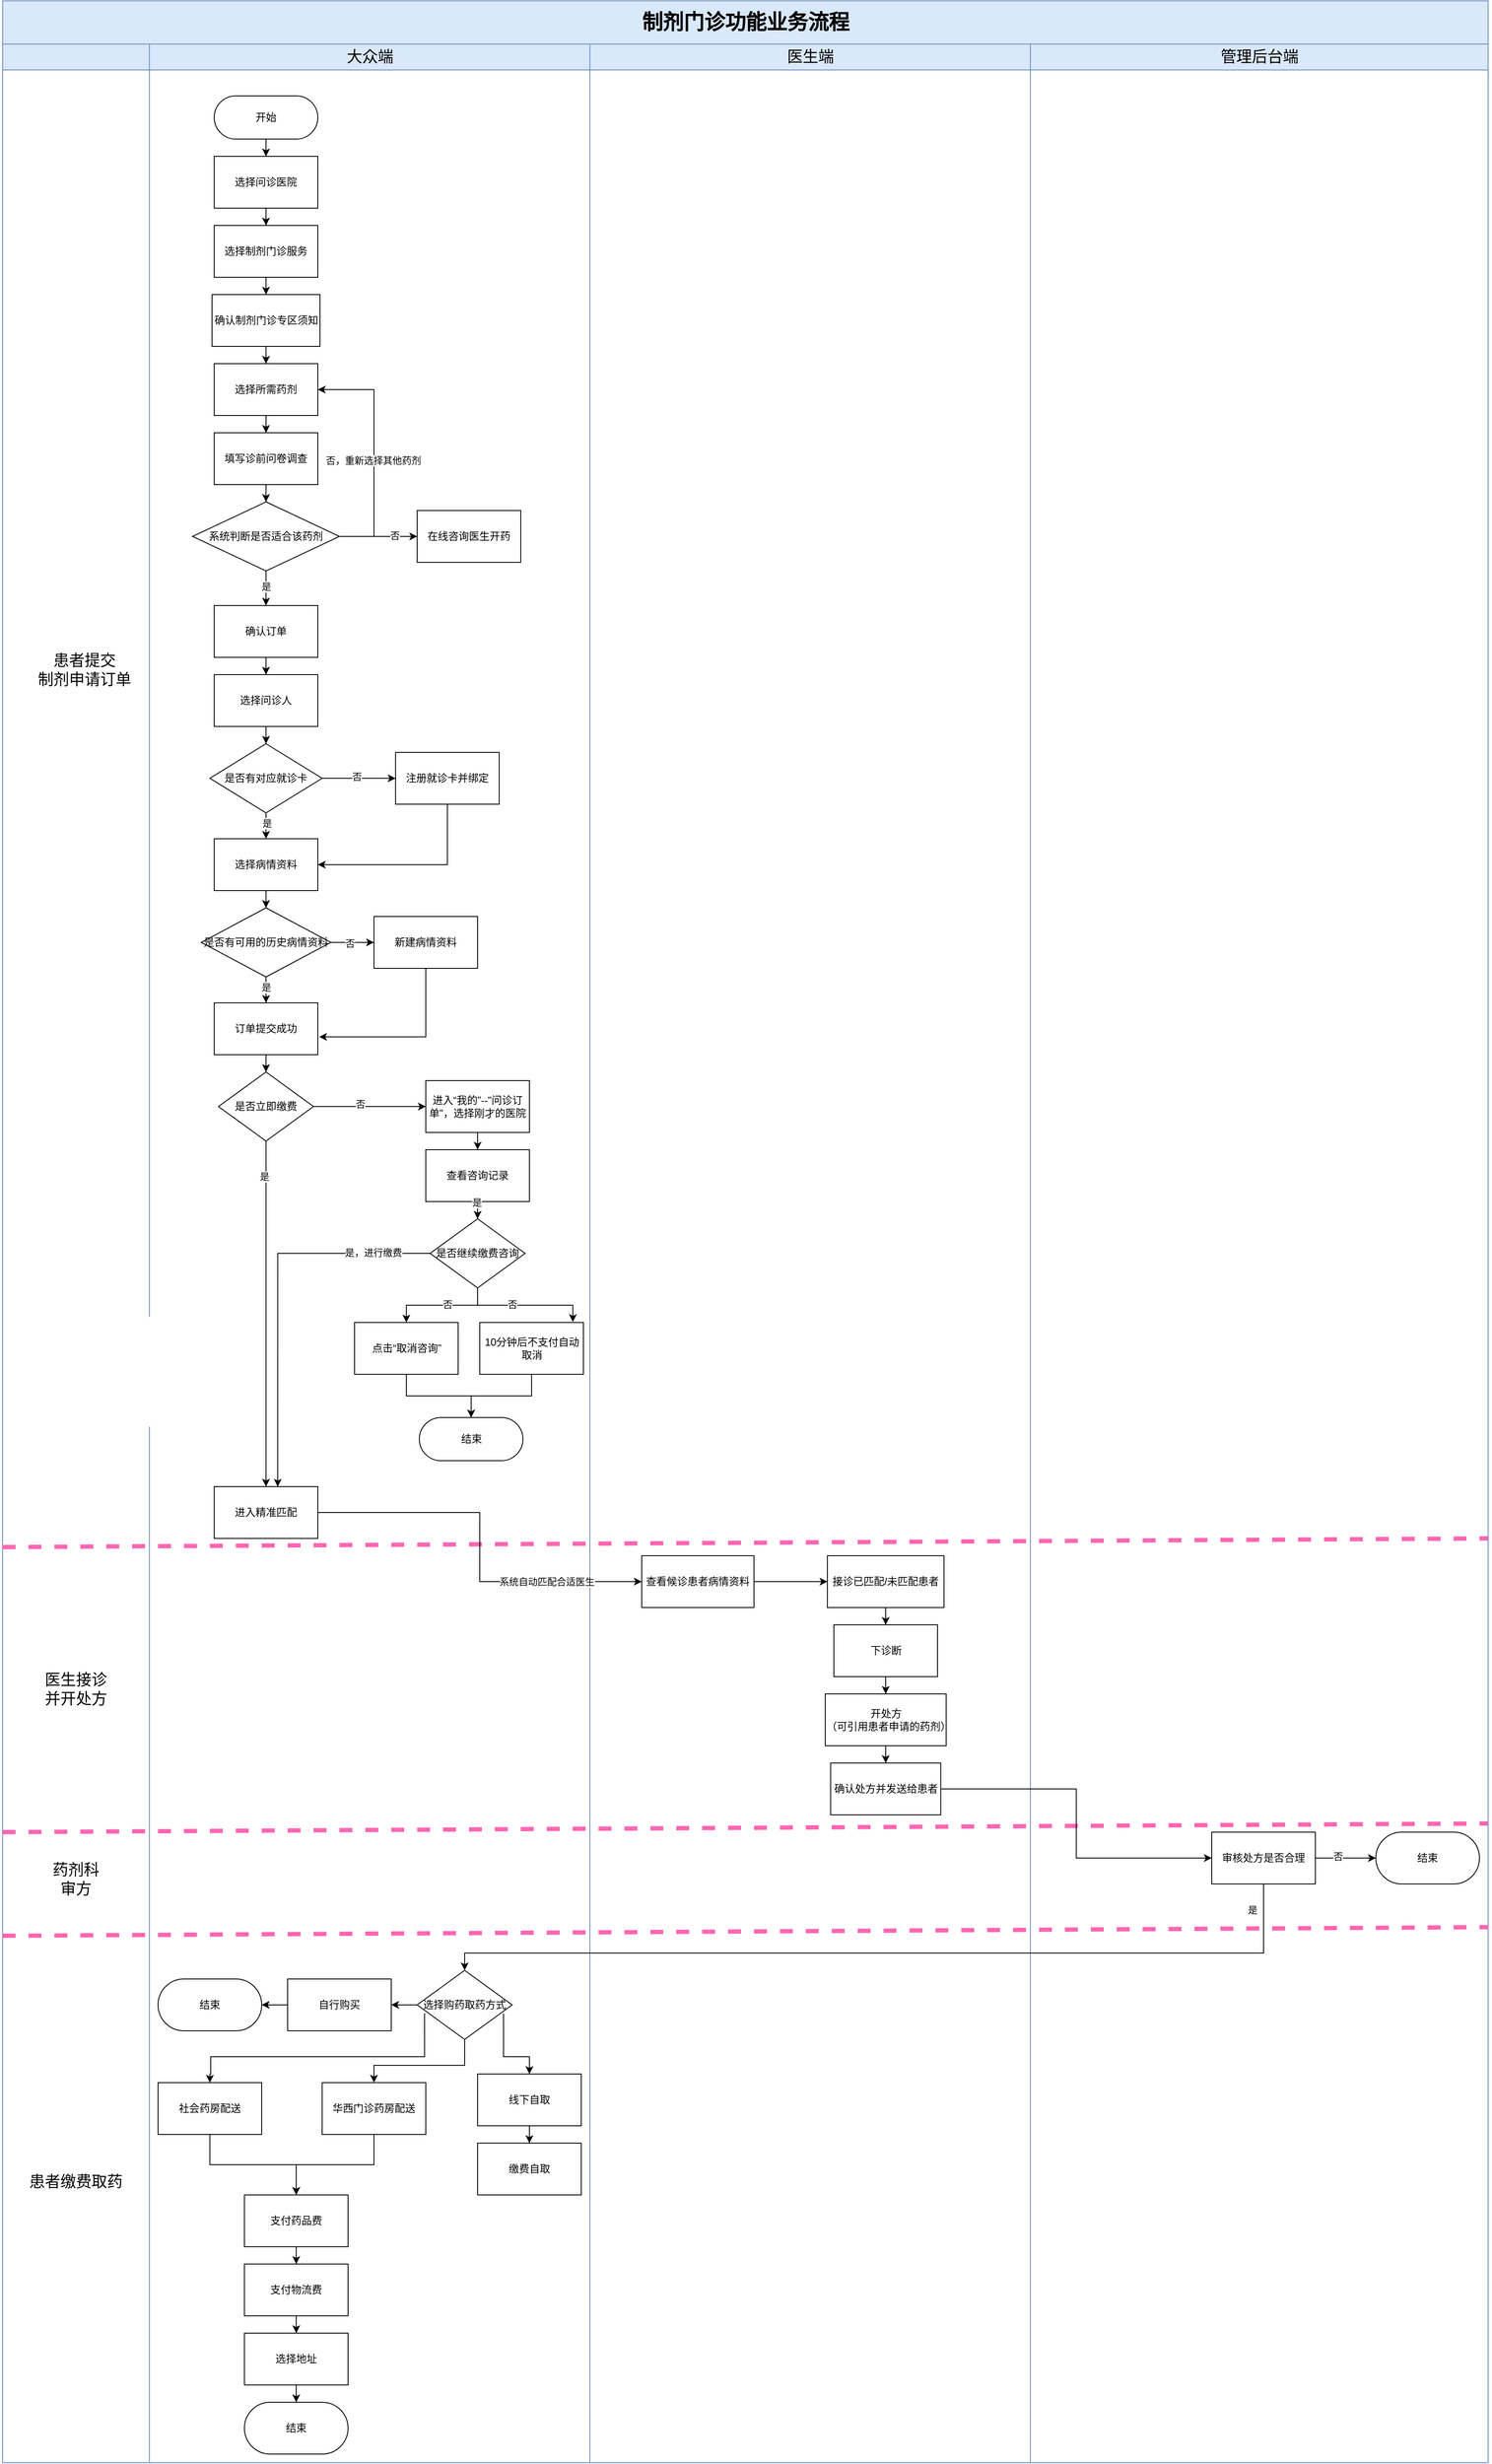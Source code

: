 <mxfile version="27.1.3">
  <diagram name="Page-1" id="74e2e168-ea6b-b213-b513-2b3c1d86103e">
    <mxGraphModel dx="3033" dy="1510" grid="1" gridSize="10" guides="1" tooltips="1" connect="1" arrows="1" fold="1" page="1" pageScale="1" pageWidth="1100" pageHeight="850" background="none" math="0" shadow="0">
      <root>
        <mxCell id="0" />
        <mxCell id="1" parent="0" />
        <mxCell id="77e6c97f196da883-1" value="&lt;p class=&quot;MsoNormal&quot;&gt;&lt;span style=&quot;font-family: 宋体;&quot;&gt;&lt;font style=&quot;font-size: 24px;&quot;&gt;制剂门诊功能业务流程&lt;/font&gt;&lt;/span&gt;&lt;/p&gt;" style="swimlane;html=1;childLayout=stackLayout;startSize=50;rounded=0;shadow=0;labelBackgroundColor=none;strokeWidth=1;fontFamily=Verdana;fontSize=8;align=center;fillColor=#dae8fc;strokeColor=#6c8ebf;" parent="1" vertex="1">
          <mxGeometry x="210" y="70" width="1720" height="2850" as="geometry">
            <mxRectangle x="80" y="70" width="280" height="60" as="alternateBounds" />
          </mxGeometry>
        </mxCell>
        <mxCell id="Vj2CczaLzuFjUElGhAKb-7" style="swimlane;html=1;startSize=30;fillColor=#dae8fc;strokeColor=#6c8ebf;align=center;" vertex="1" parent="77e6c97f196da883-1">
          <mxGeometry y="50" width="170" height="2800" as="geometry" />
        </mxCell>
        <mxCell id="Vj2CczaLzuFjUElGhAKb-64" value="" style="endArrow=none;dashed=1;html=1;rounded=0;fontColor=#FF66B3;strokeColor=#FF66B3;jumpSize=10;shadow=0;strokeWidth=5;" edge="1" parent="Vj2CczaLzuFjUElGhAKb-7">
          <mxGeometry width="50" height="50" relative="1" as="geometry">
            <mxPoint y="1740" as="sourcePoint" />
            <mxPoint x="1720" y="1730" as="targetPoint" />
          </mxGeometry>
        </mxCell>
        <mxCell id="Vj2CczaLzuFjUElGhAKb-65" value="" style="endArrow=none;dashed=1;html=1;rounded=0;fontColor=#FF66B3;strokeColor=#FF66B3;strokeWidth=5;" edge="1" parent="Vj2CczaLzuFjUElGhAKb-7">
          <mxGeometry width="50" height="50" relative="1" as="geometry">
            <mxPoint y="2070" as="sourcePoint" />
            <mxPoint x="1720" y="2060" as="targetPoint" />
          </mxGeometry>
        </mxCell>
        <mxCell id="Vj2CczaLzuFjUElGhAKb-68" value="&lt;font style=&quot;font-size: 18px;&quot;&gt;患者提交&lt;/font&gt;&lt;div&gt;&lt;font style=&quot;font-size: 18px;&quot;&gt;制剂申请订单&lt;/font&gt;&lt;/div&gt;" style="text;html=1;align=center;verticalAlign=middle;whiteSpace=wrap;rounded=0;" vertex="1" parent="Vj2CczaLzuFjUElGhAKb-7">
          <mxGeometry x="40" y="710" width="110" height="30" as="geometry" />
        </mxCell>
        <mxCell id="Vj2CczaLzuFjUElGhAKb-69" value="&lt;span style=&quot;font-size: 18px;&quot;&gt;医生接诊&lt;/span&gt;&lt;div&gt;&lt;span style=&quot;font-size: 18px;&quot;&gt;并开处方&lt;/span&gt;&lt;/div&gt;" style="text;html=1;align=center;verticalAlign=middle;whiteSpace=wrap;rounded=0;" vertex="1" parent="Vj2CczaLzuFjUElGhAKb-7">
          <mxGeometry x="30" y="1890" width="110" height="30" as="geometry" />
        </mxCell>
        <mxCell id="Vj2CczaLzuFjUElGhAKb-70" value="&lt;span style=&quot;font-size: 18px;&quot;&gt;药剂科&lt;/span&gt;&lt;div&gt;&lt;span style=&quot;font-size: 18px;&quot;&gt;审方&lt;/span&gt;&lt;/div&gt;" style="text;html=1;align=center;verticalAlign=middle;whiteSpace=wrap;rounded=0;" vertex="1" parent="Vj2CczaLzuFjUElGhAKb-7">
          <mxGeometry x="30" y="2110" width="110" height="30" as="geometry" />
        </mxCell>
        <mxCell id="Vj2CczaLzuFjUElGhAKb-71" value="&lt;font style=&quot;font-size: 18px;&quot;&gt;患者缴费取药&lt;/font&gt;" style="text;html=1;align=center;verticalAlign=middle;whiteSpace=wrap;rounded=0;" vertex="1" parent="Vj2CczaLzuFjUElGhAKb-7">
          <mxGeometry x="30" y="2460" width="110" height="30" as="geometry" />
        </mxCell>
        <mxCell id="77e6c97f196da883-6" value="&lt;font style=&quot;font-size: 18px; font-weight: normal;&quot;&gt;大众端&lt;/font&gt;" style="swimlane;html=1;startSize=30;fillColor=#dae8fc;strokeColor=#6c8ebf;align=center;" parent="77e6c97f196da883-1" vertex="1">
          <mxGeometry x="170" y="50" width="510" height="2800" as="geometry" />
        </mxCell>
        <mxCell id="fR7NPAVBZMRlf3rJHc6e-7" value="" style="edgeStyle=orthogonalEdgeStyle;rounded=0;orthogonalLoop=1;jettySize=auto;html=1;" parent="77e6c97f196da883-6" source="fR7NPAVBZMRlf3rJHc6e-5" target="fR7NPAVBZMRlf3rJHc6e-6" edge="1">
          <mxGeometry relative="1" as="geometry" />
        </mxCell>
        <mxCell id="fR7NPAVBZMRlf3rJHc6e-5" value="开始" style="rounded=1;whiteSpace=wrap;html=1;arcSize=50;" parent="77e6c97f196da883-6" vertex="1">
          <mxGeometry x="75" y="60" width="120" height="50" as="geometry" />
        </mxCell>
        <mxCell id="fR7NPAVBZMRlf3rJHc6e-9" value="" style="edgeStyle=orthogonalEdgeStyle;rounded=0;orthogonalLoop=1;jettySize=auto;html=1;" parent="77e6c97f196da883-6" source="fR7NPAVBZMRlf3rJHc6e-6" target="fR7NPAVBZMRlf3rJHc6e-8" edge="1">
          <mxGeometry relative="1" as="geometry" />
        </mxCell>
        <mxCell id="fR7NPAVBZMRlf3rJHc6e-6" value="选择问诊医院" style="rounded=0;whiteSpace=wrap;html=1;" parent="77e6c97f196da883-6" vertex="1">
          <mxGeometry x="75" y="130" width="120" height="60" as="geometry" />
        </mxCell>
        <mxCell id="fR7NPAVBZMRlf3rJHc6e-11" value="" style="edgeStyle=orthogonalEdgeStyle;rounded=0;orthogonalLoop=1;jettySize=auto;html=1;" parent="77e6c97f196da883-6" source="fR7NPAVBZMRlf3rJHc6e-8" target="fR7NPAVBZMRlf3rJHc6e-10" edge="1">
          <mxGeometry relative="1" as="geometry" />
        </mxCell>
        <mxCell id="fR7NPAVBZMRlf3rJHc6e-8" value="选择制剂门诊服务" style="whiteSpace=wrap;html=1;rounded=0;" parent="77e6c97f196da883-6" vertex="1">
          <mxGeometry x="75" y="210" width="120" height="60" as="geometry" />
        </mxCell>
        <mxCell id="fR7NPAVBZMRlf3rJHc6e-13" value="" style="edgeStyle=orthogonalEdgeStyle;rounded=0;orthogonalLoop=1;jettySize=auto;html=1;" parent="77e6c97f196da883-6" source="fR7NPAVBZMRlf3rJHc6e-10" target="fR7NPAVBZMRlf3rJHc6e-12" edge="1">
          <mxGeometry relative="1" as="geometry" />
        </mxCell>
        <mxCell id="fR7NPAVBZMRlf3rJHc6e-10" value="确认制剂门诊专区须知" style="whiteSpace=wrap;html=1;rounded=0;" parent="77e6c97f196da883-6" vertex="1">
          <mxGeometry x="72.5" y="290" width="125" height="60" as="geometry" />
        </mxCell>
        <mxCell id="fR7NPAVBZMRlf3rJHc6e-15" value="" style="edgeStyle=orthogonalEdgeStyle;rounded=0;orthogonalLoop=1;jettySize=auto;html=1;" parent="77e6c97f196da883-6" source="fR7NPAVBZMRlf3rJHc6e-12" target="fR7NPAVBZMRlf3rJHc6e-14" edge="1">
          <mxGeometry relative="1" as="geometry" />
        </mxCell>
        <mxCell id="fR7NPAVBZMRlf3rJHc6e-12" value="选择所需药剂" style="whiteSpace=wrap;html=1;rounded=0;" parent="77e6c97f196da883-6" vertex="1">
          <mxGeometry x="75" y="370" width="120" height="60" as="geometry" />
        </mxCell>
        <mxCell id="fR7NPAVBZMRlf3rJHc6e-17" value="" style="edgeStyle=orthogonalEdgeStyle;rounded=0;orthogonalLoop=1;jettySize=auto;html=1;" parent="77e6c97f196da883-6" source="fR7NPAVBZMRlf3rJHc6e-14" target="fR7NPAVBZMRlf3rJHc6e-16" edge="1">
          <mxGeometry relative="1" as="geometry" />
        </mxCell>
        <mxCell id="fR7NPAVBZMRlf3rJHc6e-14" value="填写诊前问卷调查" style="whiteSpace=wrap;html=1;rounded=0;" parent="77e6c97f196da883-6" vertex="1">
          <mxGeometry x="75" y="450" width="120" height="60" as="geometry" />
        </mxCell>
        <mxCell id="fR7NPAVBZMRlf3rJHc6e-19" value="" style="edgeStyle=orthogonalEdgeStyle;rounded=0;orthogonalLoop=1;jettySize=auto;html=1;" parent="77e6c97f196da883-6" source="fR7NPAVBZMRlf3rJHc6e-16" target="fR7NPAVBZMRlf3rJHc6e-18" edge="1">
          <mxGeometry relative="1" as="geometry" />
        </mxCell>
        <mxCell id="fR7NPAVBZMRlf3rJHc6e-20" value="是" style="edgeLabel;html=1;align=center;verticalAlign=middle;resizable=0;points=[];" parent="fR7NPAVBZMRlf3rJHc6e-19" vertex="1" connectable="0">
          <mxGeometry x="-0.12" relative="1" as="geometry">
            <mxPoint as="offset" />
          </mxGeometry>
        </mxCell>
        <mxCell id="fR7NPAVBZMRlf3rJHc6e-22" value="" style="edgeStyle=orthogonalEdgeStyle;rounded=0;orthogonalLoop=1;jettySize=auto;html=1;entryX=0;entryY=0.5;entryDx=0;entryDy=0;" parent="77e6c97f196da883-6" source="fR7NPAVBZMRlf3rJHc6e-16" target="fR7NPAVBZMRlf3rJHc6e-21" edge="1">
          <mxGeometry relative="1" as="geometry">
            <Array as="points">
              <mxPoint x="280" y="570" />
              <mxPoint x="280" y="570" />
            </Array>
          </mxGeometry>
        </mxCell>
        <mxCell id="fR7NPAVBZMRlf3rJHc6e-25" value="否" style="edgeLabel;html=1;align=center;verticalAlign=middle;resizable=0;points=[];" parent="fR7NPAVBZMRlf3rJHc6e-22" vertex="1" connectable="0">
          <mxGeometry x="0.409" y="1" relative="1" as="geometry">
            <mxPoint as="offset" />
          </mxGeometry>
        </mxCell>
        <mxCell id="fR7NPAVBZMRlf3rJHc6e-16" value="系统判断是否适合该药剂" style="rhombus;whiteSpace=wrap;html=1;rounded=0;" parent="77e6c97f196da883-6" vertex="1">
          <mxGeometry x="50" y="530" width="170" height="80" as="geometry" />
        </mxCell>
        <mxCell id="fR7NPAVBZMRlf3rJHc6e-27" value="" style="edgeStyle=orthogonalEdgeStyle;rounded=0;orthogonalLoop=1;jettySize=auto;html=1;" parent="77e6c97f196da883-6" source="fR7NPAVBZMRlf3rJHc6e-18" target="fR7NPAVBZMRlf3rJHc6e-26" edge="1">
          <mxGeometry relative="1" as="geometry" />
        </mxCell>
        <mxCell id="fR7NPAVBZMRlf3rJHc6e-18" value="确认订单" style="whiteSpace=wrap;html=1;rounded=0;" parent="77e6c97f196da883-6" vertex="1">
          <mxGeometry x="75" y="650" width="120" height="60" as="geometry" />
        </mxCell>
        <mxCell id="fR7NPAVBZMRlf3rJHc6e-21" value="在线咨询医生开药" style="whiteSpace=wrap;html=1;rounded=0;" parent="77e6c97f196da883-6" vertex="1">
          <mxGeometry x="310" y="540" width="120" height="60" as="geometry" />
        </mxCell>
        <mxCell id="fR7NPAVBZMRlf3rJHc6e-23" value="" style="endArrow=classic;html=1;rounded=0;exitX=1;exitY=0.5;exitDx=0;exitDy=0;entryX=1;entryY=0.5;entryDx=0;entryDy=0;endFill=1;" parent="77e6c97f196da883-6" source="fR7NPAVBZMRlf3rJHc6e-16" target="fR7NPAVBZMRlf3rJHc6e-12" edge="1">
          <mxGeometry width="50" height="50" relative="1" as="geometry">
            <mxPoint x="400" y="650" as="sourcePoint" />
            <mxPoint x="450" y="600" as="targetPoint" />
            <Array as="points">
              <mxPoint x="260" y="570" />
              <mxPoint x="260" y="400" />
            </Array>
          </mxGeometry>
        </mxCell>
        <mxCell id="fR7NPAVBZMRlf3rJHc6e-24" value="否，重新选择其他药剂" style="edgeLabel;html=1;align=center;verticalAlign=middle;resizable=0;points=[];" parent="fR7NPAVBZMRlf3rJHc6e-23" vertex="1" connectable="0">
          <mxGeometry x="-0.066" y="1" relative="1" as="geometry">
            <mxPoint as="offset" />
          </mxGeometry>
        </mxCell>
        <mxCell id="fR7NPAVBZMRlf3rJHc6e-32" value="" style="edgeStyle=orthogonalEdgeStyle;rounded=0;orthogonalLoop=1;jettySize=auto;html=1;" parent="77e6c97f196da883-6" source="fR7NPAVBZMRlf3rJHc6e-26" target="fR7NPAVBZMRlf3rJHc6e-31" edge="1">
          <mxGeometry relative="1" as="geometry" />
        </mxCell>
        <mxCell id="fR7NPAVBZMRlf3rJHc6e-26" value="选择问诊人" style="whiteSpace=wrap;html=1;rounded=0;" parent="77e6c97f196da883-6" vertex="1">
          <mxGeometry x="75" y="730" width="120" height="60" as="geometry" />
        </mxCell>
        <mxCell id="fR7NPAVBZMRlf3rJHc6e-34" value="" style="edgeStyle=orthogonalEdgeStyle;rounded=0;orthogonalLoop=1;jettySize=auto;html=1;" parent="77e6c97f196da883-6" source="fR7NPAVBZMRlf3rJHc6e-31" target="fR7NPAVBZMRlf3rJHc6e-33" edge="1">
          <mxGeometry relative="1" as="geometry" />
        </mxCell>
        <mxCell id="fR7NPAVBZMRlf3rJHc6e-42" value="是" style="edgeLabel;html=1;align=center;verticalAlign=middle;resizable=0;points=[];" parent="fR7NPAVBZMRlf3rJHc6e-34" vertex="1" connectable="0">
          <mxGeometry x="-0.538" y="1" relative="1" as="geometry">
            <mxPoint as="offset" />
          </mxGeometry>
        </mxCell>
        <mxCell id="fR7NPAVBZMRlf3rJHc6e-38" value="" style="edgeStyle=orthogonalEdgeStyle;rounded=0;orthogonalLoop=1;jettySize=auto;html=1;" parent="77e6c97f196da883-6" source="fR7NPAVBZMRlf3rJHc6e-31" target="fR7NPAVBZMRlf3rJHc6e-37" edge="1">
          <mxGeometry relative="1" as="geometry" />
        </mxCell>
        <mxCell id="fR7NPAVBZMRlf3rJHc6e-41" value="否" style="edgeLabel;html=1;align=center;verticalAlign=middle;resizable=0;points=[];" parent="fR7NPAVBZMRlf3rJHc6e-38" vertex="1" connectable="0">
          <mxGeometry x="-0.06" y="2" relative="1" as="geometry">
            <mxPoint as="offset" />
          </mxGeometry>
        </mxCell>
        <mxCell id="fR7NPAVBZMRlf3rJHc6e-31" value="是否有对应就诊卡" style="rhombus;whiteSpace=wrap;html=1;rounded=0;" parent="77e6c97f196da883-6" vertex="1">
          <mxGeometry x="70" y="810" width="130" height="80" as="geometry" />
        </mxCell>
        <mxCell id="fR7NPAVBZMRlf3rJHc6e-46" value="" style="edgeStyle=orthogonalEdgeStyle;rounded=0;orthogonalLoop=1;jettySize=auto;html=1;" parent="77e6c97f196da883-6" source="fR7NPAVBZMRlf3rJHc6e-33" target="fR7NPAVBZMRlf3rJHc6e-45" edge="1">
          <mxGeometry relative="1" as="geometry" />
        </mxCell>
        <mxCell id="fR7NPAVBZMRlf3rJHc6e-33" value="选择病情资料" style="whiteSpace=wrap;html=1;rounded=0;" parent="77e6c97f196da883-6" vertex="1">
          <mxGeometry x="75" y="920" width="120" height="60" as="geometry" />
        </mxCell>
        <mxCell id="fR7NPAVBZMRlf3rJHc6e-40" value="" style="edgeStyle=orthogonalEdgeStyle;rounded=0;orthogonalLoop=1;jettySize=auto;html=1;entryX=1;entryY=0.5;entryDx=0;entryDy=0;exitX=0.5;exitY=1;exitDx=0;exitDy=0;" parent="77e6c97f196da883-6" source="fR7NPAVBZMRlf3rJHc6e-37" target="fR7NPAVBZMRlf3rJHc6e-33" edge="1">
          <mxGeometry relative="1" as="geometry">
            <mxPoint x="330" y="910" as="sourcePoint" />
            <mxPoint x="222.5" y="960" as="targetPoint" />
            <Array as="points">
              <mxPoint x="345" y="950" />
            </Array>
          </mxGeometry>
        </mxCell>
        <mxCell id="fR7NPAVBZMRlf3rJHc6e-37" value="注册就诊卡并绑定" style="whiteSpace=wrap;html=1;rounded=0;" parent="77e6c97f196da883-6" vertex="1">
          <mxGeometry x="285" y="820" width="120" height="60" as="geometry" />
        </mxCell>
        <mxCell id="fR7NPAVBZMRlf3rJHc6e-48" value="" style="edgeStyle=orthogonalEdgeStyle;rounded=0;orthogonalLoop=1;jettySize=auto;html=1;" parent="77e6c97f196da883-6" source="fR7NPAVBZMRlf3rJHc6e-45" target="fR7NPAVBZMRlf3rJHc6e-47" edge="1">
          <mxGeometry relative="1" as="geometry" />
        </mxCell>
        <mxCell id="fR7NPAVBZMRlf3rJHc6e-49" value="是" style="edgeLabel;html=1;align=center;verticalAlign=middle;resizable=0;points=[];" parent="fR7NPAVBZMRlf3rJHc6e-48" vertex="1" connectable="0">
          <mxGeometry x="-0.546" relative="1" as="geometry">
            <mxPoint as="offset" />
          </mxGeometry>
        </mxCell>
        <mxCell id="fR7NPAVBZMRlf3rJHc6e-51" value="" style="edgeStyle=orthogonalEdgeStyle;rounded=0;orthogonalLoop=1;jettySize=auto;html=1;" parent="77e6c97f196da883-6" source="fR7NPAVBZMRlf3rJHc6e-45" target="fR7NPAVBZMRlf3rJHc6e-50" edge="1">
          <mxGeometry relative="1" as="geometry" />
        </mxCell>
        <mxCell id="fR7NPAVBZMRlf3rJHc6e-88" value="否" style="edgeLabel;html=1;align=center;verticalAlign=middle;resizable=0;points=[];" parent="fR7NPAVBZMRlf3rJHc6e-51" vertex="1" connectable="0">
          <mxGeometry x="-0.14" y="-1" relative="1" as="geometry">
            <mxPoint as="offset" />
          </mxGeometry>
        </mxCell>
        <mxCell id="fR7NPAVBZMRlf3rJHc6e-45" value="是否有可用的历史病情资料" style="rhombus;whiteSpace=wrap;html=1;rounded=0;" parent="77e6c97f196da883-6" vertex="1">
          <mxGeometry x="60" y="1000" width="150" height="80" as="geometry" />
        </mxCell>
        <mxCell id="fR7NPAVBZMRlf3rJHc6e-90" value="" style="edgeStyle=orthogonalEdgeStyle;rounded=0;orthogonalLoop=1;jettySize=auto;html=1;" parent="77e6c97f196da883-6" source="fR7NPAVBZMRlf3rJHc6e-47" target="fR7NPAVBZMRlf3rJHc6e-89" edge="1">
          <mxGeometry relative="1" as="geometry" />
        </mxCell>
        <mxCell id="fR7NPAVBZMRlf3rJHc6e-47" value="订单提交成功" style="whiteSpace=wrap;html=1;rounded=0;" parent="77e6c97f196da883-6" vertex="1">
          <mxGeometry x="75" y="1110" width="120" height="60" as="geometry" />
        </mxCell>
        <mxCell id="fR7NPAVBZMRlf3rJHc6e-87" value="" style="edgeStyle=orthogonalEdgeStyle;rounded=0;orthogonalLoop=1;jettySize=auto;html=1;entryX=1.013;entryY=0.657;entryDx=0;entryDy=0;entryPerimeter=0;" parent="77e6c97f196da883-6" source="fR7NPAVBZMRlf3rJHc6e-50" target="fR7NPAVBZMRlf3rJHc6e-47" edge="1">
          <mxGeometry relative="1" as="geometry">
            <mxPoint x="320" y="1180" as="targetPoint" />
            <Array as="points">
              <mxPoint x="320" y="1149" />
            </Array>
          </mxGeometry>
        </mxCell>
        <mxCell id="fR7NPAVBZMRlf3rJHc6e-50" value="新建病情资料" style="whiteSpace=wrap;html=1;rounded=0;" parent="77e6c97f196da883-6" vertex="1">
          <mxGeometry x="260" y="1010" width="120" height="60" as="geometry" />
        </mxCell>
        <mxCell id="fR7NPAVBZMRlf3rJHc6e-98" value="" style="edgeStyle=orthogonalEdgeStyle;rounded=0;orthogonalLoop=1;jettySize=auto;html=1;" parent="77e6c97f196da883-6" source="fR7NPAVBZMRlf3rJHc6e-89" target="fR7NPAVBZMRlf3rJHc6e-97" edge="1">
          <mxGeometry relative="1" as="geometry" />
        </mxCell>
        <mxCell id="fR7NPAVBZMRlf3rJHc6e-99" value="否" style="edgeLabel;html=1;align=center;verticalAlign=middle;resizable=0;points=[];" parent="fR7NPAVBZMRlf3rJHc6e-98" vertex="1" connectable="0">
          <mxGeometry x="-0.13" y="3" relative="1" as="geometry">
            <mxPoint x="-3" as="offset" />
          </mxGeometry>
        </mxCell>
        <mxCell id="fR7NPAVBZMRlf3rJHc6e-89" value="是否立即缴费" style="rhombus;whiteSpace=wrap;html=1;rounded=0;" parent="77e6c97f196da883-6" vertex="1">
          <mxGeometry x="80" y="1190" width="110" height="80" as="geometry" />
        </mxCell>
        <mxCell id="fR7NPAVBZMRlf3rJHc6e-101" value="" style="edgeStyle=orthogonalEdgeStyle;rounded=0;orthogonalLoop=1;jettySize=auto;html=1;" parent="77e6c97f196da883-6" source="fR7NPAVBZMRlf3rJHc6e-97" target="fR7NPAVBZMRlf3rJHc6e-100" edge="1">
          <mxGeometry relative="1" as="geometry" />
        </mxCell>
        <mxCell id="fR7NPAVBZMRlf3rJHc6e-97" value="进入“我的”--&quot;问诊订单&quot;，选择刚才的医院" style="whiteSpace=wrap;html=1;rounded=0;" parent="77e6c97f196da883-6" vertex="1">
          <mxGeometry x="320" y="1200" width="120" height="60" as="geometry" />
        </mxCell>
        <mxCell id="fR7NPAVBZMRlf3rJHc6e-103" value="" style="edgeStyle=orthogonalEdgeStyle;rounded=0;orthogonalLoop=1;jettySize=auto;html=1;" parent="77e6c97f196da883-6" source="fR7NPAVBZMRlf3rJHc6e-100" target="fR7NPAVBZMRlf3rJHc6e-102" edge="1">
          <mxGeometry relative="1" as="geometry" />
        </mxCell>
        <mxCell id="fR7NPAVBZMRlf3rJHc6e-100" value="查看咨询记录" style="whiteSpace=wrap;html=1;rounded=0;" parent="77e6c97f196da883-6" vertex="1">
          <mxGeometry x="320" y="1280" width="120" height="60" as="geometry" />
        </mxCell>
        <mxCell id="fR7NPAVBZMRlf3rJHc6e-108" value="" style="edgeStyle=orthogonalEdgeStyle;rounded=0;orthogonalLoop=1;jettySize=auto;html=1;exitX=0.5;exitY=1;exitDx=0;exitDy=0;" parent="77e6c97f196da883-6" source="fR7NPAVBZMRlf3rJHc6e-102" target="fR7NPAVBZMRlf3rJHc6e-107" edge="1">
          <mxGeometry relative="1" as="geometry">
            <mxPoint x="380" y="1440" as="sourcePoint" />
          </mxGeometry>
        </mxCell>
        <mxCell id="fR7NPAVBZMRlf3rJHc6e-109" value="否" style="edgeLabel;html=1;align=center;verticalAlign=middle;resizable=0;points=[];" parent="fR7NPAVBZMRlf3rJHc6e-108" vertex="1" connectable="0">
          <mxGeometry x="-0.333" y="-1" relative="1" as="geometry">
            <mxPoint x="-14" as="offset" />
          </mxGeometry>
        </mxCell>
        <mxCell id="fR7NPAVBZMRlf3rJHc6e-115" value="" style="edgeStyle=orthogonalEdgeStyle;rounded=0;orthogonalLoop=1;jettySize=auto;html=1;entryX=0.898;entryY=-0.01;entryDx=0;entryDy=0;entryPerimeter=0;" parent="77e6c97f196da883-6" target="fR7NPAVBZMRlf3rJHc6e-113" edge="1">
          <mxGeometry relative="1" as="geometry">
            <mxPoint x="490.0" y="1485.45" as="targetPoint" />
            <Array as="points">
              <mxPoint x="380" y="1460" />
              <mxPoint x="490" y="1460" />
            </Array>
            <mxPoint x="380" y="1419.995" as="sourcePoint" />
          </mxGeometry>
        </mxCell>
        <mxCell id="fR7NPAVBZMRlf3rJHc6e-116" value="否" style="edgeLabel;html=1;align=center;verticalAlign=middle;resizable=0;points=[];" parent="fR7NPAVBZMRlf3rJHc6e-115" vertex="1" connectable="0">
          <mxGeometry x="-0.221" y="1" relative="1" as="geometry">
            <mxPoint x="14" as="offset" />
          </mxGeometry>
        </mxCell>
        <mxCell id="fR7NPAVBZMRlf3rJHc6e-102" value="是否继续缴费咨询" style="rhombus;whiteSpace=wrap;html=1;rounded=0;" parent="77e6c97f196da883-6" vertex="1">
          <mxGeometry x="325" y="1360" width="110" height="80" as="geometry" />
        </mxCell>
        <mxCell id="fR7NPAVBZMRlf3rJHc6e-111" value="" style="edgeStyle=orthogonalEdgeStyle;rounded=0;orthogonalLoop=1;jettySize=auto;html=1;entryX=0.5;entryY=0;entryDx=0;entryDy=0;" parent="77e6c97f196da883-6" source="fR7NPAVBZMRlf3rJHc6e-107" target="fR7NPAVBZMRlf3rJHc6e-112" edge="1">
          <mxGeometry relative="1" as="geometry">
            <mxPoint x="297.5" y="1560.03" as="targetPoint" />
          </mxGeometry>
        </mxCell>
        <mxCell id="fR7NPAVBZMRlf3rJHc6e-107" value="点击“取消咨询”" style="whiteSpace=wrap;html=1;rounded=0;" parent="77e6c97f196da883-6" vertex="1">
          <mxGeometry x="237.5" y="1480.03" width="120" height="60" as="geometry" />
        </mxCell>
        <mxCell id="fR7NPAVBZMRlf3rJHc6e-112" value="结束" style="rounded=1;whiteSpace=wrap;html=1;arcSize=50;" parent="77e6c97f196da883-6" vertex="1">
          <mxGeometry x="312.5" y="1590.03" width="120" height="50" as="geometry" />
        </mxCell>
        <mxCell id="fR7NPAVBZMRlf3rJHc6e-118" value="" style="edgeStyle=orthogonalEdgeStyle;rounded=0;orthogonalLoop=1;jettySize=auto;html=1;" parent="77e6c97f196da883-6" source="fR7NPAVBZMRlf3rJHc6e-113" target="fR7NPAVBZMRlf3rJHc6e-112" edge="1">
          <mxGeometry relative="1" as="geometry" />
        </mxCell>
        <mxCell id="fR7NPAVBZMRlf3rJHc6e-113" value="10分钟后不支付自动取消" style="rounded=0;whiteSpace=wrap;html=1;" parent="77e6c97f196da883-6" vertex="1">
          <mxGeometry x="382.5" y="1480.03" width="120" height="60" as="geometry" />
        </mxCell>
        <mxCell id="fR7NPAVBZMRlf3rJHc6e-91" value="&lt;font style=&quot;vertical-align: inherit;&quot;&gt;&lt;font style=&quot;vertical-align: inherit;&quot;&gt;进入精准匹配&lt;/font&gt;&lt;/font&gt;" style="whiteSpace=wrap;html=1;rounded=0;fillColor=none;strokeColor=#000000;" parent="77e6c97f196da883-6" vertex="1">
          <mxGeometry x="75" y="1670" width="120" height="60" as="geometry" />
        </mxCell>
        <mxCell id="fR7NPAVBZMRlf3rJHc6e-92" value="" style="edgeStyle=orthogonalEdgeStyle;rounded=0;orthogonalLoop=1;jettySize=auto;html=1;" parent="77e6c97f196da883-6" source="fR7NPAVBZMRlf3rJHc6e-89" target="fR7NPAVBZMRlf3rJHc6e-91" edge="1">
          <mxGeometry relative="1" as="geometry" />
        </mxCell>
        <mxCell id="fR7NPAVBZMRlf3rJHc6e-93" value="&lt;font style=&quot;vertical-align: inherit;&quot;&gt;&lt;font style=&quot;vertical-align: inherit;&quot;&gt;是&lt;/font&gt;&lt;/font&gt;" style="edgeLabel;html=1;align=center;verticalAlign=middle;resizable=0;points=[];" parent="fR7NPAVBZMRlf3rJHc6e-92" vertex="1" connectable="0">
          <mxGeometry x="-0.048" y="-1" relative="1" as="geometry">
            <mxPoint x="245" y="-120" as="offset" />
          </mxGeometry>
        </mxCell>
        <mxCell id="Vj2CczaLzuFjUElGhAKb-22" value="是" style="edgeLabel;html=1;align=center;verticalAlign=middle;resizable=0;points=[];" vertex="1" connectable="0" parent="fR7NPAVBZMRlf3rJHc6e-92">
          <mxGeometry x="-0.439" y="-2" relative="1" as="geometry">
            <mxPoint y="-71" as="offset" />
          </mxGeometry>
        </mxCell>
        <mxCell id="fR7NPAVBZMRlf3rJHc6e-105" value="" style="edgeStyle=orthogonalEdgeStyle;rounded=0;orthogonalLoop=1;jettySize=auto;html=1;entryX=0.613;entryY=0.002;entryDx=0;entryDy=0;entryPerimeter=0;" parent="77e6c97f196da883-6" source="fR7NPAVBZMRlf3rJHc6e-102" target="fR7NPAVBZMRlf3rJHc6e-91" edge="1">
          <mxGeometry relative="1" as="geometry">
            <mxPoint x="325" y="1520" as="targetPoint" />
          </mxGeometry>
        </mxCell>
        <mxCell id="fR7NPAVBZMRlf3rJHc6e-106" value="是，进行缴费" style="edgeLabel;html=1;align=center;verticalAlign=middle;resizable=0;points=[];" parent="fR7NPAVBZMRlf3rJHc6e-105" vertex="1" connectable="0">
          <mxGeometry x="-0.702" y="-1" relative="1" as="geometry">
            <mxPoint as="offset" />
          </mxGeometry>
        </mxCell>
        <mxCell id="Vj2CczaLzuFjUElGhAKb-39" value="" style="edgeStyle=orthogonalEdgeStyle;rounded=0;orthogonalLoop=1;jettySize=auto;html=1;" edge="1" parent="77e6c97f196da883-6" source="Vj2CczaLzuFjUElGhAKb-37" target="Vj2CczaLzuFjUElGhAKb-38">
          <mxGeometry relative="1" as="geometry" />
        </mxCell>
        <mxCell id="Vj2CczaLzuFjUElGhAKb-41" value="" style="edgeStyle=orthogonalEdgeStyle;rounded=0;orthogonalLoop=1;jettySize=auto;html=1;exitX=0.909;exitY=0.625;exitDx=0;exitDy=0;exitPerimeter=0;" edge="1" parent="77e6c97f196da883-6" source="Vj2CczaLzuFjUElGhAKb-37" target="Vj2CczaLzuFjUElGhAKb-40">
          <mxGeometry relative="1" as="geometry" />
        </mxCell>
        <mxCell id="Vj2CczaLzuFjUElGhAKb-45" value="" style="edgeStyle=orthogonalEdgeStyle;rounded=0;orthogonalLoop=1;jettySize=auto;html=1;exitX=0.078;exitY=0.621;exitDx=0;exitDy=0;exitPerimeter=0;" edge="1" parent="77e6c97f196da883-6" source="Vj2CczaLzuFjUElGhAKb-37" target="Vj2CczaLzuFjUElGhAKb-50">
          <mxGeometry relative="1" as="geometry">
            <mxPoint x="70" y="2360" as="targetPoint" />
            <Array as="points">
              <mxPoint x="319" y="2330" />
              <mxPoint x="71" y="2330" />
              <mxPoint x="71" y="2350" />
              <mxPoint x="70" y="2350" />
            </Array>
          </mxGeometry>
        </mxCell>
        <mxCell id="Vj2CczaLzuFjUElGhAKb-46" value="" style="edgeStyle=orthogonalEdgeStyle;rounded=0;orthogonalLoop=1;jettySize=auto;html=1;entryX=0.5;entryY=0;entryDx=0;entryDy=0;" edge="1" parent="77e6c97f196da883-6" source="Vj2CczaLzuFjUElGhAKb-37" target="Vj2CczaLzuFjUElGhAKb-49">
          <mxGeometry relative="1" as="geometry">
            <mxPoint x="260" y="2360" as="targetPoint" />
            <Array as="points">
              <mxPoint x="365" y="2340" />
              <mxPoint x="260" y="2340" />
            </Array>
          </mxGeometry>
        </mxCell>
        <mxCell id="Vj2CczaLzuFjUElGhAKb-37" value="选择购药取药方式" style="rhombus;whiteSpace=wrap;html=1;" vertex="1" parent="77e6c97f196da883-6">
          <mxGeometry x="310" y="2230" width="110" height="80" as="geometry" />
        </mxCell>
        <mxCell id="Vj2CczaLzuFjUElGhAKb-44" value="" style="edgeStyle=orthogonalEdgeStyle;rounded=0;orthogonalLoop=1;jettySize=auto;html=1;" edge="1" parent="77e6c97f196da883-6" source="Vj2CczaLzuFjUElGhAKb-38" target="Vj2CczaLzuFjUElGhAKb-43">
          <mxGeometry relative="1" as="geometry" />
        </mxCell>
        <mxCell id="Vj2CczaLzuFjUElGhAKb-38" value="自行购买" style="whiteSpace=wrap;html=1;" vertex="1" parent="77e6c97f196da883-6">
          <mxGeometry x="160" y="2240" width="120" height="60" as="geometry" />
        </mxCell>
        <mxCell id="Vj2CczaLzuFjUElGhAKb-48" value="" style="edgeStyle=orthogonalEdgeStyle;rounded=0;orthogonalLoop=1;jettySize=auto;html=1;" edge="1" parent="77e6c97f196da883-6" source="Vj2CczaLzuFjUElGhAKb-40" target="Vj2CczaLzuFjUElGhAKb-47">
          <mxGeometry relative="1" as="geometry" />
        </mxCell>
        <mxCell id="Vj2CczaLzuFjUElGhAKb-40" value="线下自取" style="whiteSpace=wrap;html=1;" vertex="1" parent="77e6c97f196da883-6">
          <mxGeometry x="380" y="2350" width="120" height="60" as="geometry" />
        </mxCell>
        <mxCell id="Vj2CczaLzuFjUElGhAKb-43" value="结束" style="rounded=1;whiteSpace=wrap;html=1;arcSize=50;" vertex="1" parent="77e6c97f196da883-6">
          <mxGeometry x="10" y="2240" width="120" height="60" as="geometry" />
        </mxCell>
        <mxCell id="Vj2CczaLzuFjUElGhAKb-47" value="缴费自取" style="whiteSpace=wrap;html=1;" vertex="1" parent="77e6c97f196da883-6">
          <mxGeometry x="380" y="2430" width="120" height="60" as="geometry" />
        </mxCell>
        <mxCell id="Vj2CczaLzuFjUElGhAKb-53" value="" style="edgeStyle=orthogonalEdgeStyle;rounded=0;orthogonalLoop=1;jettySize=auto;html=1;" edge="1" parent="77e6c97f196da883-6" source="Vj2CczaLzuFjUElGhAKb-49" target="Vj2CczaLzuFjUElGhAKb-51">
          <mxGeometry relative="1" as="geometry" />
        </mxCell>
        <mxCell id="Vj2CczaLzuFjUElGhAKb-49" value="华西门诊药房配送" style="rounded=0;whiteSpace=wrap;html=1;" vertex="1" parent="77e6c97f196da883-6">
          <mxGeometry x="200" y="2360" width="120" height="60" as="geometry" />
        </mxCell>
        <mxCell id="Vj2CczaLzuFjUElGhAKb-52" value="" style="edgeStyle=orthogonalEdgeStyle;rounded=0;orthogonalLoop=1;jettySize=auto;html=1;" edge="1" parent="77e6c97f196da883-6" source="Vj2CczaLzuFjUElGhAKb-50" target="Vj2CczaLzuFjUElGhAKb-51">
          <mxGeometry relative="1" as="geometry" />
        </mxCell>
        <mxCell id="Vj2CczaLzuFjUElGhAKb-50" value="社会药房配送" style="rounded=0;whiteSpace=wrap;html=1;" vertex="1" parent="77e6c97f196da883-6">
          <mxGeometry x="10" y="2360" width="120" height="60" as="geometry" />
        </mxCell>
        <mxCell id="Vj2CczaLzuFjUElGhAKb-55" value="" style="edgeStyle=orthogonalEdgeStyle;rounded=0;orthogonalLoop=1;jettySize=auto;html=1;" edge="1" parent="77e6c97f196da883-6" source="Vj2CczaLzuFjUElGhAKb-51" target="Vj2CczaLzuFjUElGhAKb-54">
          <mxGeometry relative="1" as="geometry" />
        </mxCell>
        <mxCell id="Vj2CczaLzuFjUElGhAKb-51" value="支付药品费" style="whiteSpace=wrap;html=1;rounded=0;" vertex="1" parent="77e6c97f196da883-6">
          <mxGeometry x="110" y="2490" width="120" height="60" as="geometry" />
        </mxCell>
        <mxCell id="Vj2CczaLzuFjUElGhAKb-57" value="" style="edgeStyle=orthogonalEdgeStyle;rounded=0;orthogonalLoop=1;jettySize=auto;html=1;" edge="1" parent="77e6c97f196da883-6" source="Vj2CczaLzuFjUElGhAKb-54" target="Vj2CczaLzuFjUElGhAKb-56">
          <mxGeometry relative="1" as="geometry" />
        </mxCell>
        <mxCell id="Vj2CczaLzuFjUElGhAKb-54" value="支付物流费" style="whiteSpace=wrap;html=1;rounded=0;" vertex="1" parent="77e6c97f196da883-6">
          <mxGeometry x="110" y="2570" width="120" height="60" as="geometry" />
        </mxCell>
        <mxCell id="Vj2CczaLzuFjUElGhAKb-61" value="" style="edgeStyle=orthogonalEdgeStyle;rounded=0;orthogonalLoop=1;jettySize=auto;html=1;" edge="1" parent="77e6c97f196da883-6" source="Vj2CczaLzuFjUElGhAKb-56" target="Vj2CczaLzuFjUElGhAKb-62">
          <mxGeometry relative="1" as="geometry">
            <mxPoint x="170.0" y="2730" as="targetPoint" />
          </mxGeometry>
        </mxCell>
        <mxCell id="Vj2CczaLzuFjUElGhAKb-56" value="选择地址" style="whiteSpace=wrap;html=1;rounded=0;" vertex="1" parent="77e6c97f196da883-6">
          <mxGeometry x="110" y="2650" width="120" height="60" as="geometry" />
        </mxCell>
        <mxCell id="Vj2CczaLzuFjUElGhAKb-62" value="结束" style="rounded=1;whiteSpace=wrap;html=1;arcSize=50;" vertex="1" parent="77e6c97f196da883-6">
          <mxGeometry x="110.0" y="2730" width="120" height="60" as="geometry" />
        </mxCell>
        <mxCell id="77e6c97f196da883-7" value="&lt;font style=&quot;font-size: 18px; font-weight: normal;&quot;&gt;医生端&lt;/font&gt;" style="swimlane;html=1;startSize=30;fillColor=#dae8fc;strokeColor=#6c8ebf;align=center;" parent="77e6c97f196da883-1" vertex="1">
          <mxGeometry x="680" y="50" width="510" height="2800" as="geometry" />
        </mxCell>
        <mxCell id="Vj2CczaLzuFjUElGhAKb-10" value="" style="edgeStyle=orthogonalEdgeStyle;rounded=0;orthogonalLoop=1;jettySize=auto;html=1;" edge="1" parent="77e6c97f196da883-7" source="Vj2CczaLzuFjUElGhAKb-4" target="Vj2CczaLzuFjUElGhAKb-9">
          <mxGeometry relative="1" as="geometry" />
        </mxCell>
        <mxCell id="Vj2CczaLzuFjUElGhAKb-4" value="查看候诊患者病情资料" style="rounded=0;whiteSpace=wrap;html=1;" vertex="1" parent="77e6c97f196da883-7">
          <mxGeometry x="60" y="1750" width="130" height="60" as="geometry" />
        </mxCell>
        <mxCell id="Vj2CczaLzuFjUElGhAKb-12" value="" style="edgeStyle=orthogonalEdgeStyle;rounded=0;orthogonalLoop=1;jettySize=auto;html=1;" edge="1" parent="77e6c97f196da883-7" source="Vj2CczaLzuFjUElGhAKb-9" target="Vj2CczaLzuFjUElGhAKb-11">
          <mxGeometry relative="1" as="geometry" />
        </mxCell>
        <mxCell id="Vj2CczaLzuFjUElGhAKb-9" value="接诊已匹配/未匹配患者" style="whiteSpace=wrap;html=1;rounded=0;" vertex="1" parent="77e6c97f196da883-7">
          <mxGeometry x="275" y="1750" width="135" height="60" as="geometry" />
        </mxCell>
        <mxCell id="Vj2CczaLzuFjUElGhAKb-14" value="" style="edgeStyle=orthogonalEdgeStyle;rounded=0;orthogonalLoop=1;jettySize=auto;html=1;" edge="1" parent="77e6c97f196da883-7" source="Vj2CczaLzuFjUElGhAKb-11" target="Vj2CczaLzuFjUElGhAKb-13">
          <mxGeometry relative="1" as="geometry" />
        </mxCell>
        <mxCell id="Vj2CczaLzuFjUElGhAKb-11" value="下诊断" style="whiteSpace=wrap;html=1;rounded=0;" vertex="1" parent="77e6c97f196da883-7">
          <mxGeometry x="282.5" y="1830" width="120" height="60" as="geometry" />
        </mxCell>
        <mxCell id="Vj2CczaLzuFjUElGhAKb-16" value="" style="edgeStyle=orthogonalEdgeStyle;rounded=0;orthogonalLoop=1;jettySize=auto;html=1;" edge="1" parent="77e6c97f196da883-7" source="Vj2CczaLzuFjUElGhAKb-13" target="Vj2CczaLzuFjUElGhAKb-15">
          <mxGeometry relative="1" as="geometry" />
        </mxCell>
        <mxCell id="Vj2CczaLzuFjUElGhAKb-13" value="开处方&lt;div&gt;（可引用患者申请的药剂）&lt;/div&gt;" style="whiteSpace=wrap;html=1;rounded=0;" vertex="1" parent="77e6c97f196da883-7">
          <mxGeometry x="272.5" y="1910" width="140" height="60" as="geometry" />
        </mxCell>
        <mxCell id="Vj2CczaLzuFjUElGhAKb-15" value="确认处方并发送给患者" style="whiteSpace=wrap;html=1;rounded=0;" vertex="1" parent="77e6c97f196da883-7">
          <mxGeometry x="278.75" y="1990" width="127.5" height="60" as="geometry" />
        </mxCell>
        <mxCell id="Vj2CczaLzuFjUElGhAKb-6" value="" style="edgeStyle=orthogonalEdgeStyle;rounded=0;orthogonalLoop=1;jettySize=auto;html=1;entryX=0;entryY=0.5;entryDx=0;entryDy=0;" edge="1" parent="77e6c97f196da883-1" source="fR7NPAVBZMRlf3rJHc6e-91" target="Vj2CczaLzuFjUElGhAKb-4">
          <mxGeometry relative="1" as="geometry">
            <mxPoint x="520" y="1280" as="targetPoint" />
          </mxGeometry>
        </mxCell>
        <mxCell id="Vj2CczaLzuFjUElGhAKb-8" value="系统自动匹配合适医生" style="edgeLabel;html=1;align=center;verticalAlign=middle;resizable=0;points=[];" vertex="1" connectable="0" parent="Vj2CczaLzuFjUElGhAKb-6">
          <mxGeometry x="-0.184" y="2" relative="1" as="geometry">
            <mxPoint x="79" y="82" as="offset" />
          </mxGeometry>
        </mxCell>
        <mxCell id="Vj2CczaLzuFjUElGhAKb-1" value="&lt;font style=&quot;font-size: 18px; font-weight: normal;&quot;&gt;管理后台端&lt;/font&gt;" style="swimlane;html=1;startSize=30;fillColor=#dae8fc;strokeColor=#6c8ebf;align=center;" vertex="1" parent="77e6c97f196da883-1">
          <mxGeometry x="1190" y="50" width="530" height="2800" as="geometry" />
        </mxCell>
        <mxCell id="Vj2CczaLzuFjUElGhAKb-30" value="结束" style="rounded=1;whiteSpace=wrap;html=1;arcSize=50;" vertex="1" parent="Vj2CczaLzuFjUElGhAKb-1">
          <mxGeometry x="400" y="2070" width="120" height="60" as="geometry" />
        </mxCell>
        <mxCell id="Vj2CczaLzuFjUElGhAKb-66" value="" style="endArrow=none;dashed=1;html=1;rounded=0;fontColor=#FF66B3;strokeColor=#FF66B3;strokeWidth=5;" edge="1" parent="Vj2CczaLzuFjUElGhAKb-1">
          <mxGeometry width="50" height="50" relative="1" as="geometry">
            <mxPoint x="-1190" y="2190" as="sourcePoint" />
            <mxPoint x="530" y="2180" as="targetPoint" />
          </mxGeometry>
        </mxCell>
        <mxCell id="Vj2CczaLzuFjUElGhAKb-21" value="审核处方是否合理" style="rounded=0;whiteSpace=wrap;html=1;" vertex="1" parent="Vj2CczaLzuFjUElGhAKb-1">
          <mxGeometry x="210" y="2070" width="120" height="60" as="geometry" />
        </mxCell>
        <mxCell id="Vj2CczaLzuFjUElGhAKb-29" value="" style="edgeStyle=orthogonalEdgeStyle;rounded=0;orthogonalLoop=1;jettySize=auto;html=1;entryX=0;entryY=0.5;entryDx=0;entryDy=0;" edge="1" parent="Vj2CczaLzuFjUElGhAKb-1" source="Vj2CczaLzuFjUElGhAKb-21" target="Vj2CczaLzuFjUElGhAKb-30">
          <mxGeometry relative="1" as="geometry">
            <mxPoint x="400" y="2100" as="targetPoint" />
          </mxGeometry>
        </mxCell>
        <mxCell id="Vj2CczaLzuFjUElGhAKb-31" value="否" style="edgeLabel;html=1;align=center;verticalAlign=middle;resizable=0;points=[];" vertex="1" connectable="0" parent="Vj2CczaLzuFjUElGhAKb-29">
          <mxGeometry x="-0.261" y="2" relative="1" as="geometry">
            <mxPoint as="offset" />
          </mxGeometry>
        </mxCell>
        <mxCell id="Vj2CczaLzuFjUElGhAKb-20" value="" style="edgeStyle=orthogonalEdgeStyle;rounded=0;orthogonalLoop=1;jettySize=auto;html=1;entryX=0;entryY=0.5;entryDx=0;entryDy=0;" edge="1" parent="77e6c97f196da883-1" source="Vj2CczaLzuFjUElGhAKb-15" target="Vj2CczaLzuFjUElGhAKb-21">
          <mxGeometry relative="1" as="geometry">
            <mxPoint x="1042.5" y="2130" as="targetPoint" />
          </mxGeometry>
        </mxCell>
        <mxCell id="Vj2CczaLzuFjUElGhAKb-24" value="" style="edgeStyle=orthogonalEdgeStyle;rounded=0;orthogonalLoop=1;jettySize=auto;html=1;" edge="1" parent="77e6c97f196da883-1" source="Vj2CczaLzuFjUElGhAKb-21" target="Vj2CczaLzuFjUElGhAKb-37">
          <mxGeometry relative="1" as="geometry">
            <mxPoint x="570" y="2260" as="targetPoint" />
            <Array as="points">
              <mxPoint x="1460" y="2260" />
            </Array>
          </mxGeometry>
        </mxCell>
        <mxCell id="Vj2CczaLzuFjUElGhAKb-32" value="是" style="edgeLabel;html=1;align=center;verticalAlign=middle;resizable=0;points=[];" vertex="1" connectable="0" parent="Vj2CczaLzuFjUElGhAKb-24">
          <mxGeometry x="-0.28" relative="1" as="geometry">
            <mxPoint x="276" y="-50" as="offset" />
          </mxGeometry>
        </mxCell>
      </root>
    </mxGraphModel>
  </diagram>
</mxfile>
